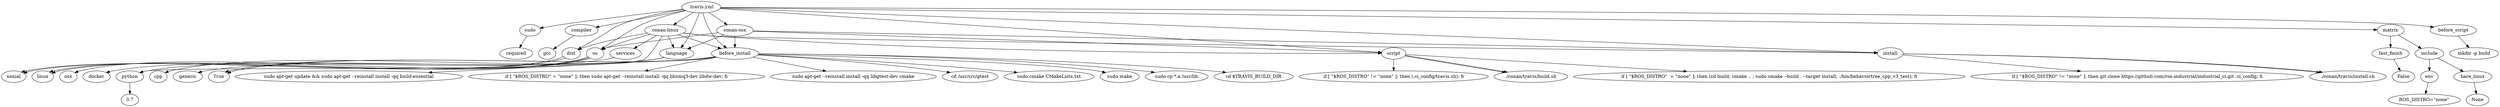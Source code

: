 digraph tree {
    ".travis.yml";
    "sudo";
    "required";
    "dist";
    "xenial";
    "language";
    "cpp";
    "os";
    "linux";
    "compiler";
    "gcc";
    "conan-linux";
    "os";
    "linux";
    "dist";
    "xenial";
    "language";
    "python";
    "python";
    "3.7";
    "services";
    "docker";
    "before_install";
    "True";
    "install";
    "./conan/travis/install.sh";
    "script";
    "./conan/travis/build.sh";
    "conan-osx";
    "os";
    "osx";
    "language";
    "generic";
    "before_install";
    "True";
    "install";
    "./conan/travis/install.sh";
    "script";
    "./conan/travis/build.sh";
    "matrix";
    "include";
    "bare_linux";
    "None";
    "env";
    "ROS_DISTRO=\"none\"";
    "fast_finish";
    "False";
    "before_install";
    "sudo apt-get update && sudo apt-get --reinstall install -qq build-essential";
    "if [ \"$ROS_DISTRO\" = \"none\" ]; then sudo apt-get --reinstall install -qq libzmq3-dev libdw-dev; fi";
    "sudo apt-get --reinstall install -qq libgtest-dev cmake";
    "cd /usr/src/gtest";
    "sudo cmake CMakeLists.txt";
    "sudo make";
    "sudo cp *.a /usr/lib";
    "cd $TRAVIS_BUILD_DIR";
    "install";
    "if [ \"$ROS_DISTRO\" != \"none\" ]; then git clone https://github.com/ros-industrial/industrial_ci.git .ci_config; fi";
    "before_script";
    "mkdir -p build";
    "script";
    "if [ \"$ROS_DISTRO\"  = \"none\" ]; then (cd build; cmake .. ; sudo cmake --build . --target install; ./bin/behaviortree_cpp_v3_test); fi";
    "if [ \"$ROS_DISTRO\" != \"none\" ]; then (.ci_config/travis.sh); fi";
    ".travis.yml" -> "sudo";
    ".travis.yml" -> "dist";
    ".travis.yml" -> "language";
    ".travis.yml" -> "os";
    ".travis.yml" -> "compiler";
    ".travis.yml" -> "conan-linux";
    ".travis.yml" -> "conan-osx";
    ".travis.yml" -> "matrix";
    ".travis.yml" -> "before_install";
    ".travis.yml" -> "install";
    ".travis.yml" -> "before_script";
    ".travis.yml" -> "script";
    "sudo" -> "required";
    "dist" -> "xenial";
    "language" -> "cpp";
    "os" -> "linux";
    "compiler" -> "gcc";
    "conan-linux" -> "os";
    "conan-linux" -> "dist";
    "conan-linux" -> "language";
    "conan-linux" -> "python";
    "conan-linux" -> "services";
    "conan-linux" -> "before_install";
    "conan-linux" -> "install";
    "conan-linux" -> "script";
    "os" -> "linux";
    "dist" -> "xenial";
    "language" -> "python";
    "python" -> "3.7";
    "services" -> "docker";
    "before_install" -> "True";
    "install" -> "./conan/travis/install.sh";
    "script" -> "./conan/travis/build.sh";
    "conan-osx" -> "os";
    "conan-osx" -> "language";
    "conan-osx" -> "before_install";
    "conan-osx" -> "install";
    "conan-osx" -> "script";
    "os" -> "osx";
    "language" -> "generic";
    "before_install" -> "True";
    "install" -> "./conan/travis/install.sh";
    "script" -> "./conan/travis/build.sh";
    "matrix" -> "include";
    "matrix" -> "fast_finish";
    "include" -> "bare_linux";
    "include" -> "env";
    "bare_linux" -> "None";
    "env" -> "ROS_DISTRO=\"none\"";
    "fast_finish" -> "False";
    "before_install" -> "sudo apt-get update && sudo apt-get --reinstall install -qq build-essential";
    "before_install" -> "if [ \"$ROS_DISTRO\" = \"none\" ]; then sudo apt-get --reinstall install -qq libzmq3-dev libdw-dev; fi";
    "before_install" -> "sudo apt-get --reinstall install -qq libgtest-dev cmake";
    "before_install" -> "cd /usr/src/gtest";
    "before_install" -> "sudo cmake CMakeLists.txt";
    "before_install" -> "sudo make";
    "before_install" -> "sudo cp *.a /usr/lib";
    "before_install" -> "cd $TRAVIS_BUILD_DIR";
    "install" -> "if [ \"$ROS_DISTRO\" != \"none\" ]; then git clone https://github.com/ros-industrial/industrial_ci.git .ci_config; fi";
    "before_script" -> "mkdir -p build";
    "script" -> "if [ \"$ROS_DISTRO\"  = \"none\" ]; then (cd build; cmake .. ; sudo cmake --build . --target install; ./bin/behaviortree_cpp_v3_test); fi";
    "script" -> "if [ \"$ROS_DISTRO\" != \"none\" ]; then (.ci_config/travis.sh); fi";
}

